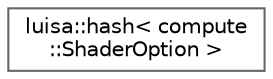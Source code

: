 digraph "类继承关系图"
{
 // LATEX_PDF_SIZE
  bgcolor="transparent";
  edge [fontname=Helvetica,fontsize=10,labelfontname=Helvetica,labelfontsize=10];
  node [fontname=Helvetica,fontsize=10,shape=box,height=0.2,width=0.4];
  rankdir="LR";
  Node0 [id="Node000000",label="luisa::hash\< compute\l::ShaderOption \>",height=0.2,width=0.4,color="grey40", fillcolor="white", style="filled",URL="$structluisa_1_1hash_3_01compute_1_1_shader_option_01_4.html",tooltip=" "];
}
